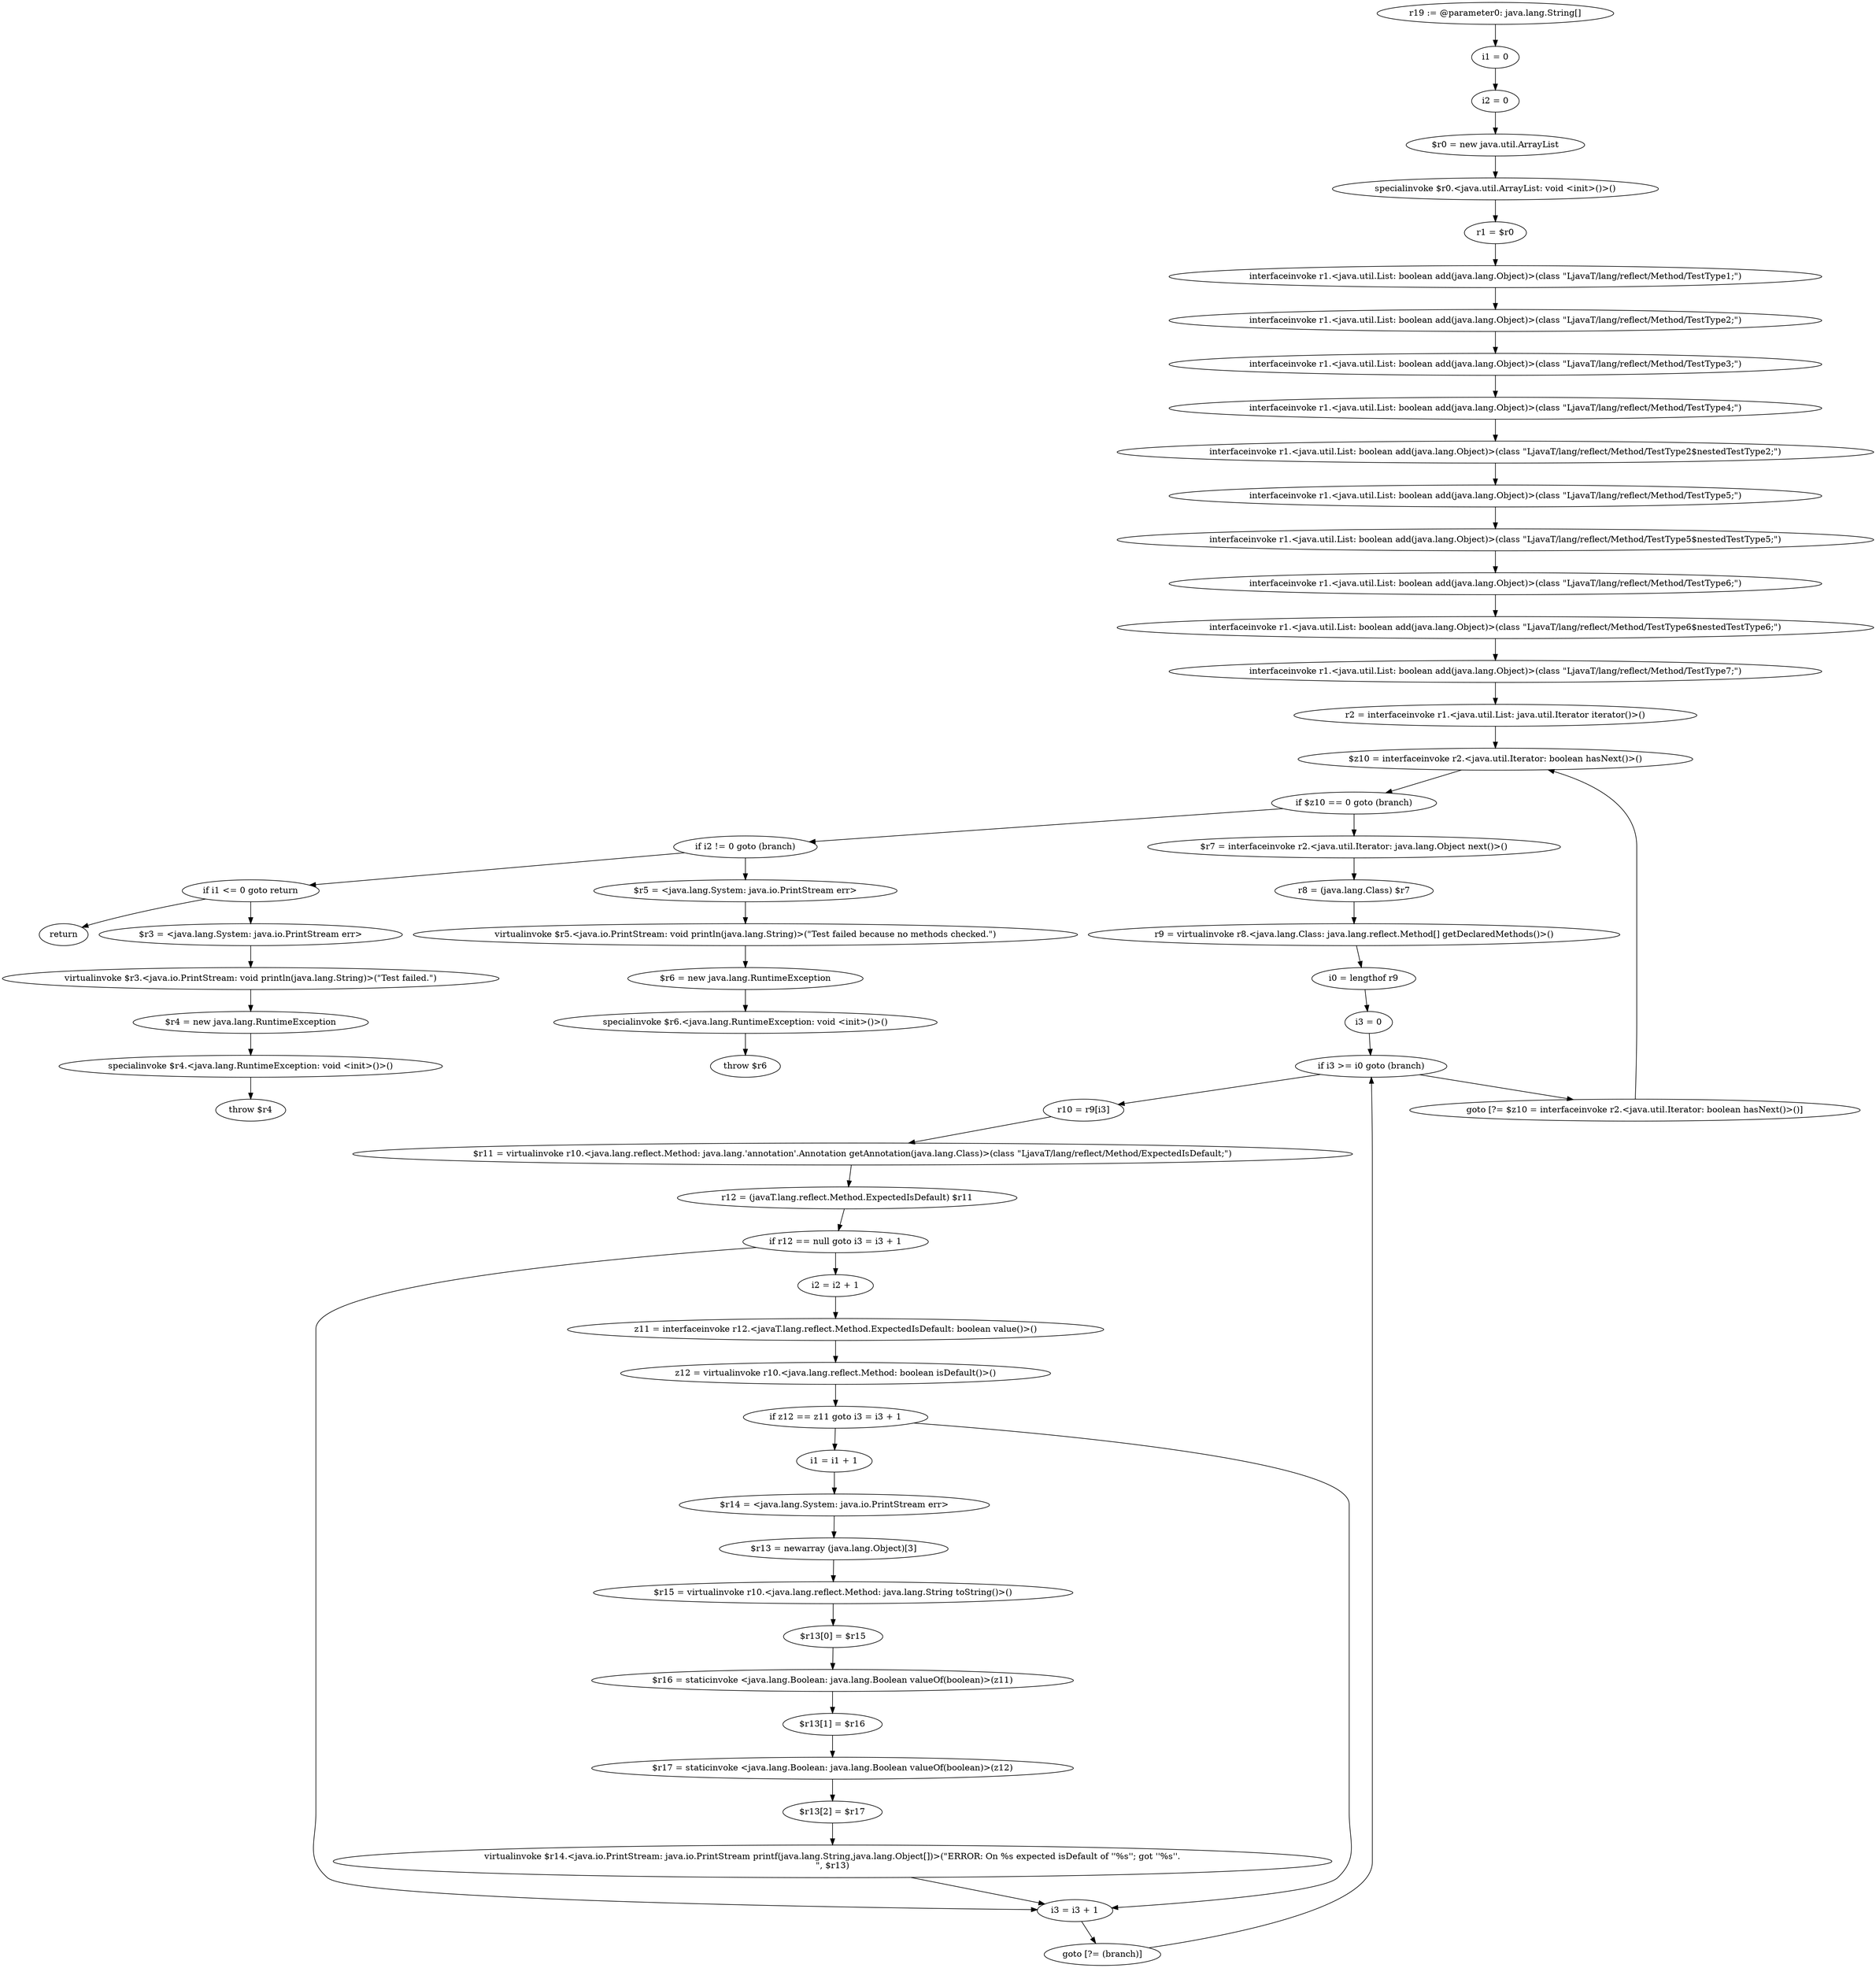 digraph "unitGraph" {
    "r19 := @parameter0: java.lang.String[]"
    "i1 = 0"
    "i2 = 0"
    "$r0 = new java.util.ArrayList"
    "specialinvoke $r0.<java.util.ArrayList: void <init>()>()"
    "r1 = $r0"
    "interfaceinvoke r1.<java.util.List: boolean add(java.lang.Object)>(class \"LjavaT/lang/reflect/Method/TestType1;\")"
    "interfaceinvoke r1.<java.util.List: boolean add(java.lang.Object)>(class \"LjavaT/lang/reflect/Method/TestType2;\")"
    "interfaceinvoke r1.<java.util.List: boolean add(java.lang.Object)>(class \"LjavaT/lang/reflect/Method/TestType3;\")"
    "interfaceinvoke r1.<java.util.List: boolean add(java.lang.Object)>(class \"LjavaT/lang/reflect/Method/TestType4;\")"
    "interfaceinvoke r1.<java.util.List: boolean add(java.lang.Object)>(class \"LjavaT/lang/reflect/Method/TestType2$nestedTestType2;\")"
    "interfaceinvoke r1.<java.util.List: boolean add(java.lang.Object)>(class \"LjavaT/lang/reflect/Method/TestType5;\")"
    "interfaceinvoke r1.<java.util.List: boolean add(java.lang.Object)>(class \"LjavaT/lang/reflect/Method/TestType5$nestedTestType5;\")"
    "interfaceinvoke r1.<java.util.List: boolean add(java.lang.Object)>(class \"LjavaT/lang/reflect/Method/TestType6;\")"
    "interfaceinvoke r1.<java.util.List: boolean add(java.lang.Object)>(class \"LjavaT/lang/reflect/Method/TestType6$nestedTestType6;\")"
    "interfaceinvoke r1.<java.util.List: boolean add(java.lang.Object)>(class \"LjavaT/lang/reflect/Method/TestType7;\")"
    "r2 = interfaceinvoke r1.<java.util.List: java.util.Iterator iterator()>()"
    "$z10 = interfaceinvoke r2.<java.util.Iterator: boolean hasNext()>()"
    "if $z10 == 0 goto (branch)"
    "$r7 = interfaceinvoke r2.<java.util.Iterator: java.lang.Object next()>()"
    "r8 = (java.lang.Class) $r7"
    "r9 = virtualinvoke r8.<java.lang.Class: java.lang.reflect.Method[] getDeclaredMethods()>()"
    "i0 = lengthof r9"
    "i3 = 0"
    "if i3 >= i0 goto (branch)"
    "r10 = r9[i3]"
    "$r11 = virtualinvoke r10.<java.lang.reflect.Method: java.lang.'annotation'.Annotation getAnnotation(java.lang.Class)>(class \"LjavaT/lang/reflect/Method/ExpectedIsDefault;\")"
    "r12 = (javaT.lang.reflect.Method.ExpectedIsDefault) $r11"
    "if r12 == null goto i3 = i3 + 1"
    "i2 = i2 + 1"
    "z11 = interfaceinvoke r12.<javaT.lang.reflect.Method.ExpectedIsDefault: boolean value()>()"
    "z12 = virtualinvoke r10.<java.lang.reflect.Method: boolean isDefault()>()"
    "if z12 == z11 goto i3 = i3 + 1"
    "i1 = i1 + 1"
    "$r14 = <java.lang.System: java.io.PrintStream err>"
    "$r13 = newarray (java.lang.Object)[3]"
    "$r15 = virtualinvoke r10.<java.lang.reflect.Method: java.lang.String toString()>()"
    "$r13[0] = $r15"
    "$r16 = staticinvoke <java.lang.Boolean: java.lang.Boolean valueOf(boolean)>(z11)"
    "$r13[1] = $r16"
    "$r17 = staticinvoke <java.lang.Boolean: java.lang.Boolean valueOf(boolean)>(z12)"
    "$r13[2] = $r17"
    "virtualinvoke $r14.<java.io.PrintStream: java.io.PrintStream printf(java.lang.String,java.lang.Object[])>(\"ERROR: On %s expected isDefault of \'\'%s\'\'; got \'\'%s\'\'.\n\", $r13)"
    "i3 = i3 + 1"
    "goto [?= (branch)]"
    "goto [?= $z10 = interfaceinvoke r2.<java.util.Iterator: boolean hasNext()>()]"
    "if i2 != 0 goto (branch)"
    "$r5 = <java.lang.System: java.io.PrintStream err>"
    "virtualinvoke $r5.<java.io.PrintStream: void println(java.lang.String)>(\"Test failed because no methods checked.\")"
    "$r6 = new java.lang.RuntimeException"
    "specialinvoke $r6.<java.lang.RuntimeException: void <init>()>()"
    "throw $r6"
    "if i1 <= 0 goto return"
    "$r3 = <java.lang.System: java.io.PrintStream err>"
    "virtualinvoke $r3.<java.io.PrintStream: void println(java.lang.String)>(\"Test failed.\")"
    "$r4 = new java.lang.RuntimeException"
    "specialinvoke $r4.<java.lang.RuntimeException: void <init>()>()"
    "throw $r4"
    "return"
    "r19 := @parameter0: java.lang.String[]"->"i1 = 0";
    "i1 = 0"->"i2 = 0";
    "i2 = 0"->"$r0 = new java.util.ArrayList";
    "$r0 = new java.util.ArrayList"->"specialinvoke $r0.<java.util.ArrayList: void <init>()>()";
    "specialinvoke $r0.<java.util.ArrayList: void <init>()>()"->"r1 = $r0";
    "r1 = $r0"->"interfaceinvoke r1.<java.util.List: boolean add(java.lang.Object)>(class \"LjavaT/lang/reflect/Method/TestType1;\")";
    "interfaceinvoke r1.<java.util.List: boolean add(java.lang.Object)>(class \"LjavaT/lang/reflect/Method/TestType1;\")"->"interfaceinvoke r1.<java.util.List: boolean add(java.lang.Object)>(class \"LjavaT/lang/reflect/Method/TestType2;\")";
    "interfaceinvoke r1.<java.util.List: boolean add(java.lang.Object)>(class \"LjavaT/lang/reflect/Method/TestType2;\")"->"interfaceinvoke r1.<java.util.List: boolean add(java.lang.Object)>(class \"LjavaT/lang/reflect/Method/TestType3;\")";
    "interfaceinvoke r1.<java.util.List: boolean add(java.lang.Object)>(class \"LjavaT/lang/reflect/Method/TestType3;\")"->"interfaceinvoke r1.<java.util.List: boolean add(java.lang.Object)>(class \"LjavaT/lang/reflect/Method/TestType4;\")";
    "interfaceinvoke r1.<java.util.List: boolean add(java.lang.Object)>(class \"LjavaT/lang/reflect/Method/TestType4;\")"->"interfaceinvoke r1.<java.util.List: boolean add(java.lang.Object)>(class \"LjavaT/lang/reflect/Method/TestType2$nestedTestType2;\")";
    "interfaceinvoke r1.<java.util.List: boolean add(java.lang.Object)>(class \"LjavaT/lang/reflect/Method/TestType2$nestedTestType2;\")"->"interfaceinvoke r1.<java.util.List: boolean add(java.lang.Object)>(class \"LjavaT/lang/reflect/Method/TestType5;\")";
    "interfaceinvoke r1.<java.util.List: boolean add(java.lang.Object)>(class \"LjavaT/lang/reflect/Method/TestType5;\")"->"interfaceinvoke r1.<java.util.List: boolean add(java.lang.Object)>(class \"LjavaT/lang/reflect/Method/TestType5$nestedTestType5;\")";
    "interfaceinvoke r1.<java.util.List: boolean add(java.lang.Object)>(class \"LjavaT/lang/reflect/Method/TestType5$nestedTestType5;\")"->"interfaceinvoke r1.<java.util.List: boolean add(java.lang.Object)>(class \"LjavaT/lang/reflect/Method/TestType6;\")";
    "interfaceinvoke r1.<java.util.List: boolean add(java.lang.Object)>(class \"LjavaT/lang/reflect/Method/TestType6;\")"->"interfaceinvoke r1.<java.util.List: boolean add(java.lang.Object)>(class \"LjavaT/lang/reflect/Method/TestType6$nestedTestType6;\")";
    "interfaceinvoke r1.<java.util.List: boolean add(java.lang.Object)>(class \"LjavaT/lang/reflect/Method/TestType6$nestedTestType6;\")"->"interfaceinvoke r1.<java.util.List: boolean add(java.lang.Object)>(class \"LjavaT/lang/reflect/Method/TestType7;\")";
    "interfaceinvoke r1.<java.util.List: boolean add(java.lang.Object)>(class \"LjavaT/lang/reflect/Method/TestType7;\")"->"r2 = interfaceinvoke r1.<java.util.List: java.util.Iterator iterator()>()";
    "r2 = interfaceinvoke r1.<java.util.List: java.util.Iterator iterator()>()"->"$z10 = interfaceinvoke r2.<java.util.Iterator: boolean hasNext()>()";
    "$z10 = interfaceinvoke r2.<java.util.Iterator: boolean hasNext()>()"->"if $z10 == 0 goto (branch)";
    "if $z10 == 0 goto (branch)"->"$r7 = interfaceinvoke r2.<java.util.Iterator: java.lang.Object next()>()";
    "if $z10 == 0 goto (branch)"->"if i2 != 0 goto (branch)";
    "$r7 = interfaceinvoke r2.<java.util.Iterator: java.lang.Object next()>()"->"r8 = (java.lang.Class) $r7";
    "r8 = (java.lang.Class) $r7"->"r9 = virtualinvoke r8.<java.lang.Class: java.lang.reflect.Method[] getDeclaredMethods()>()";
    "r9 = virtualinvoke r8.<java.lang.Class: java.lang.reflect.Method[] getDeclaredMethods()>()"->"i0 = lengthof r9";
    "i0 = lengthof r9"->"i3 = 0";
    "i3 = 0"->"if i3 >= i0 goto (branch)";
    "if i3 >= i0 goto (branch)"->"r10 = r9[i3]";
    "if i3 >= i0 goto (branch)"->"goto [?= $z10 = interfaceinvoke r2.<java.util.Iterator: boolean hasNext()>()]";
    "r10 = r9[i3]"->"$r11 = virtualinvoke r10.<java.lang.reflect.Method: java.lang.'annotation'.Annotation getAnnotation(java.lang.Class)>(class \"LjavaT/lang/reflect/Method/ExpectedIsDefault;\")";
    "$r11 = virtualinvoke r10.<java.lang.reflect.Method: java.lang.'annotation'.Annotation getAnnotation(java.lang.Class)>(class \"LjavaT/lang/reflect/Method/ExpectedIsDefault;\")"->"r12 = (javaT.lang.reflect.Method.ExpectedIsDefault) $r11";
    "r12 = (javaT.lang.reflect.Method.ExpectedIsDefault) $r11"->"if r12 == null goto i3 = i3 + 1";
    "if r12 == null goto i3 = i3 + 1"->"i2 = i2 + 1";
    "if r12 == null goto i3 = i3 + 1"->"i3 = i3 + 1";
    "i2 = i2 + 1"->"z11 = interfaceinvoke r12.<javaT.lang.reflect.Method.ExpectedIsDefault: boolean value()>()";
    "z11 = interfaceinvoke r12.<javaT.lang.reflect.Method.ExpectedIsDefault: boolean value()>()"->"z12 = virtualinvoke r10.<java.lang.reflect.Method: boolean isDefault()>()";
    "z12 = virtualinvoke r10.<java.lang.reflect.Method: boolean isDefault()>()"->"if z12 == z11 goto i3 = i3 + 1";
    "if z12 == z11 goto i3 = i3 + 1"->"i1 = i1 + 1";
    "if z12 == z11 goto i3 = i3 + 1"->"i3 = i3 + 1";
    "i1 = i1 + 1"->"$r14 = <java.lang.System: java.io.PrintStream err>";
    "$r14 = <java.lang.System: java.io.PrintStream err>"->"$r13 = newarray (java.lang.Object)[3]";
    "$r13 = newarray (java.lang.Object)[3]"->"$r15 = virtualinvoke r10.<java.lang.reflect.Method: java.lang.String toString()>()";
    "$r15 = virtualinvoke r10.<java.lang.reflect.Method: java.lang.String toString()>()"->"$r13[0] = $r15";
    "$r13[0] = $r15"->"$r16 = staticinvoke <java.lang.Boolean: java.lang.Boolean valueOf(boolean)>(z11)";
    "$r16 = staticinvoke <java.lang.Boolean: java.lang.Boolean valueOf(boolean)>(z11)"->"$r13[1] = $r16";
    "$r13[1] = $r16"->"$r17 = staticinvoke <java.lang.Boolean: java.lang.Boolean valueOf(boolean)>(z12)";
    "$r17 = staticinvoke <java.lang.Boolean: java.lang.Boolean valueOf(boolean)>(z12)"->"$r13[2] = $r17";
    "$r13[2] = $r17"->"virtualinvoke $r14.<java.io.PrintStream: java.io.PrintStream printf(java.lang.String,java.lang.Object[])>(\"ERROR: On %s expected isDefault of \'\'%s\'\'; got \'\'%s\'\'.\n\", $r13)";
    "virtualinvoke $r14.<java.io.PrintStream: java.io.PrintStream printf(java.lang.String,java.lang.Object[])>(\"ERROR: On %s expected isDefault of \'\'%s\'\'; got \'\'%s\'\'.\n\", $r13)"->"i3 = i3 + 1";
    "i3 = i3 + 1"->"goto [?= (branch)]";
    "goto [?= (branch)]"->"if i3 >= i0 goto (branch)";
    "goto [?= $z10 = interfaceinvoke r2.<java.util.Iterator: boolean hasNext()>()]"->"$z10 = interfaceinvoke r2.<java.util.Iterator: boolean hasNext()>()";
    "if i2 != 0 goto (branch)"->"$r5 = <java.lang.System: java.io.PrintStream err>";
    "if i2 != 0 goto (branch)"->"if i1 <= 0 goto return";
    "$r5 = <java.lang.System: java.io.PrintStream err>"->"virtualinvoke $r5.<java.io.PrintStream: void println(java.lang.String)>(\"Test failed because no methods checked.\")";
    "virtualinvoke $r5.<java.io.PrintStream: void println(java.lang.String)>(\"Test failed because no methods checked.\")"->"$r6 = new java.lang.RuntimeException";
    "$r6 = new java.lang.RuntimeException"->"specialinvoke $r6.<java.lang.RuntimeException: void <init>()>()";
    "specialinvoke $r6.<java.lang.RuntimeException: void <init>()>()"->"throw $r6";
    "if i1 <= 0 goto return"->"$r3 = <java.lang.System: java.io.PrintStream err>";
    "if i1 <= 0 goto return"->"return";
    "$r3 = <java.lang.System: java.io.PrintStream err>"->"virtualinvoke $r3.<java.io.PrintStream: void println(java.lang.String)>(\"Test failed.\")";
    "virtualinvoke $r3.<java.io.PrintStream: void println(java.lang.String)>(\"Test failed.\")"->"$r4 = new java.lang.RuntimeException";
    "$r4 = new java.lang.RuntimeException"->"specialinvoke $r4.<java.lang.RuntimeException: void <init>()>()";
    "specialinvoke $r4.<java.lang.RuntimeException: void <init>()>()"->"throw $r4";
}
